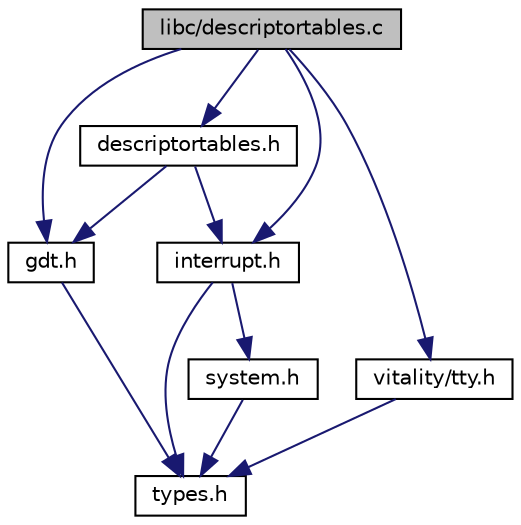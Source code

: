 digraph "libc/descriptortables.c"
{
  edge [fontname="Helvetica",fontsize="10",labelfontname="Helvetica",labelfontsize="10"];
  node [fontname="Helvetica",fontsize="10",shape=record];
  Node0 [label="libc/descriptortables.c",height=0.2,width=0.4,color="black", fillcolor="grey75", style="filled", fontcolor="black"];
  Node0 -> Node1 [color="midnightblue",fontsize="10",style="solid",fontname="Helvetica"];
  Node1 [label="descriptortables.h",height=0.2,width=0.4,color="black", fillcolor="white", style="filled",URL="$a00068.html"];
  Node1 -> Node2 [color="midnightblue",fontsize="10",style="solid",fontname="Helvetica"];
  Node2 [label="gdt.h",height=0.2,width=0.4,color="black", fillcolor="white", style="filled",URL="$a00098.html"];
  Node2 -> Node3 [color="midnightblue",fontsize="10",style="solid",fontname="Helvetica"];
  Node3 [label="types.h",height=0.2,width=0.4,color="black", fillcolor="white", style="filled",URL="$a00134.html"];
  Node1 -> Node4 [color="midnightblue",fontsize="10",style="solid",fontname="Helvetica"];
  Node4 [label="interrupt.h",height=0.2,width=0.4,color="black", fillcolor="white", style="filled",URL="$a00104.html"];
  Node4 -> Node3 [color="midnightblue",fontsize="10",style="solid",fontname="Helvetica"];
  Node4 -> Node5 [color="midnightblue",fontsize="10",style="solid",fontname="Helvetica"];
  Node5 [label="system.h",height=0.2,width=0.4,color="black", fillcolor="white", style="filled",URL="$a00128.html"];
  Node5 -> Node3 [color="midnightblue",fontsize="10",style="solid",fontname="Helvetica"];
  Node0 -> Node2 [color="midnightblue",fontsize="10",style="solid",fontname="Helvetica"];
  Node0 -> Node4 [color="midnightblue",fontsize="10",style="solid",fontname="Helvetica"];
  Node0 -> Node6 [color="midnightblue",fontsize="10",style="solid",fontname="Helvetica"];
  Node6 [label="vitality/tty.h",height=0.2,width=0.4,color="black", fillcolor="white", style="filled",URL="$a00176.html"];
  Node6 -> Node3 [color="midnightblue",fontsize="10",style="solid",fontname="Helvetica"];
}
